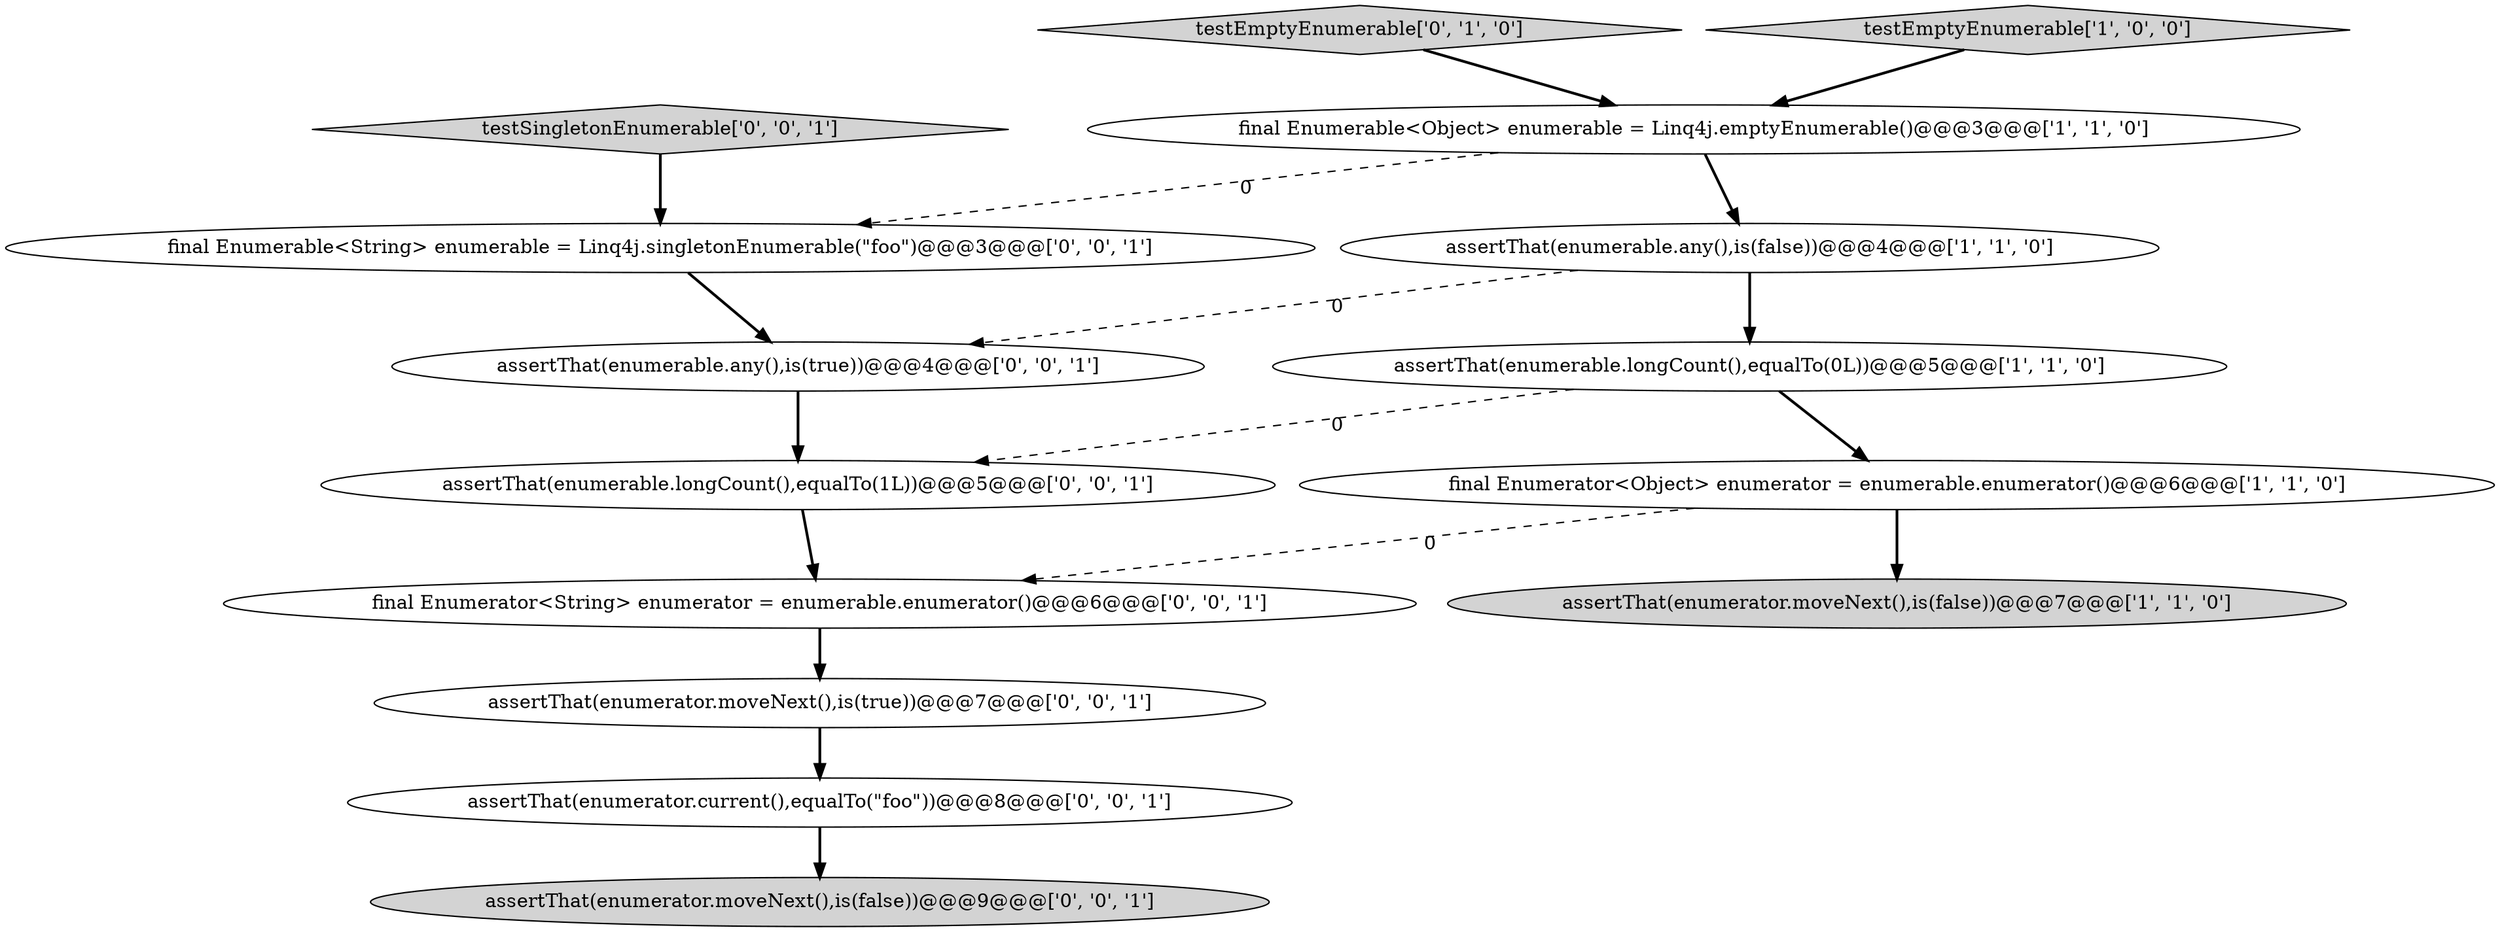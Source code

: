 digraph {
1 [style = filled, label = "assertThat(enumerable.longCount(),equalTo(0L))@@@5@@@['1', '1', '0']", fillcolor = white, shape = ellipse image = "AAA0AAABBB1BBB"];
9 [style = filled, label = "assertThat(enumerable.any(),is(true))@@@4@@@['0', '0', '1']", fillcolor = white, shape = ellipse image = "AAA0AAABBB3BBB"];
12 [style = filled, label = "assertThat(enumerator.current(),equalTo(\"foo\"))@@@8@@@['0', '0', '1']", fillcolor = white, shape = ellipse image = "AAA0AAABBB3BBB"];
10 [style = filled, label = "assertThat(enumerable.longCount(),equalTo(1L))@@@5@@@['0', '0', '1']", fillcolor = white, shape = ellipse image = "AAA0AAABBB3BBB"];
0 [style = filled, label = "assertThat(enumerable.any(),is(false))@@@4@@@['1', '1', '0']", fillcolor = white, shape = ellipse image = "AAA0AAABBB1BBB"];
4 [style = filled, label = "final Enumerable<Object> enumerable = Linq4j.emptyEnumerable()@@@3@@@['1', '1', '0']", fillcolor = white, shape = ellipse image = "AAA0AAABBB1BBB"];
6 [style = filled, label = "testEmptyEnumerable['0', '1', '0']", fillcolor = lightgray, shape = diamond image = "AAA0AAABBB2BBB"];
11 [style = filled, label = "assertThat(enumerator.moveNext(),is(false))@@@9@@@['0', '0', '1']", fillcolor = lightgray, shape = ellipse image = "AAA0AAABBB3BBB"];
8 [style = filled, label = "testSingletonEnumerable['0', '0', '1']", fillcolor = lightgray, shape = diamond image = "AAA0AAABBB3BBB"];
5 [style = filled, label = "final Enumerator<Object> enumerator = enumerable.enumerator()@@@6@@@['1', '1', '0']", fillcolor = white, shape = ellipse image = "AAA0AAABBB1BBB"];
2 [style = filled, label = "testEmptyEnumerable['1', '0', '0']", fillcolor = lightgray, shape = diamond image = "AAA0AAABBB1BBB"];
3 [style = filled, label = "assertThat(enumerator.moveNext(),is(false))@@@7@@@['1', '1', '0']", fillcolor = lightgray, shape = ellipse image = "AAA0AAABBB1BBB"];
7 [style = filled, label = "final Enumerator<String> enumerator = enumerable.enumerator()@@@6@@@['0', '0', '1']", fillcolor = white, shape = ellipse image = "AAA0AAABBB3BBB"];
14 [style = filled, label = "final Enumerable<String> enumerable = Linq4j.singletonEnumerable(\"foo\")@@@3@@@['0', '0', '1']", fillcolor = white, shape = ellipse image = "AAA0AAABBB3BBB"];
13 [style = filled, label = "assertThat(enumerator.moveNext(),is(true))@@@7@@@['0', '0', '1']", fillcolor = white, shape = ellipse image = "AAA0AAABBB3BBB"];
1->5 [style = bold, label=""];
5->3 [style = bold, label=""];
7->13 [style = bold, label=""];
8->14 [style = bold, label=""];
6->4 [style = bold, label=""];
14->9 [style = bold, label=""];
4->14 [style = dashed, label="0"];
13->12 [style = bold, label=""];
0->9 [style = dashed, label="0"];
1->10 [style = dashed, label="0"];
9->10 [style = bold, label=""];
5->7 [style = dashed, label="0"];
2->4 [style = bold, label=""];
10->7 [style = bold, label=""];
0->1 [style = bold, label=""];
4->0 [style = bold, label=""];
12->11 [style = bold, label=""];
}
